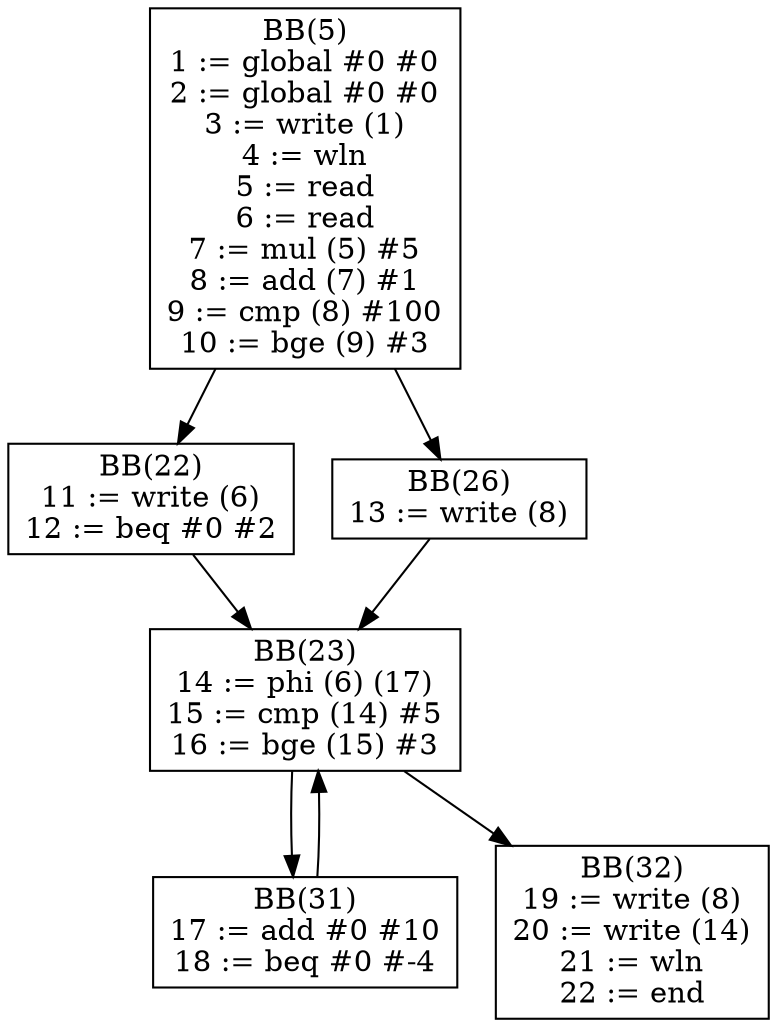 digraph cfg {
BB5[shape = box, label = "BB(5)\n" + "1 := global #0 #0\n" + "2 := global #0 #0\n" + "3 := write (1)\n" + "4 := wln\n" + "5 := read\n" + "6 := read\n" + "7 := mul (5) #5\n" + "8 := add (7) #1\n" + "9 := cmp (8) #100\n" + "10 := bge (9) #3\n"];
BB22[shape = box, label = "BB(22)\n" + "11 := write (6)\n" + "12 := beq #0 #2\n"];
BB26[shape = box, label = "BB(26)\n" + "13 := write (8)\n"];
BB23[shape = box, label = "BB(23)\n" + "14 := phi (6) (17)\n" + "15 := cmp (14) #5\n" + "16 := bge (15) #3\n"];
BB31[shape = box, label = "BB(31)\n" + "17 := add #0 #10\n" + "18 := beq #0 #-4\n"];
BB32[shape = box, label = "BB(32)\n" + "19 := write (8)\n" + "20 := write (14)\n" + "21 := wln\n" + "22 := end\n"];
BB5 -> BB22;
BB5 -> BB26;
BB22 -> BB23;
BB26 -> BB23;
BB23 -> BB31;
BB23 -> BB32;
BB31 -> BB23;
}
